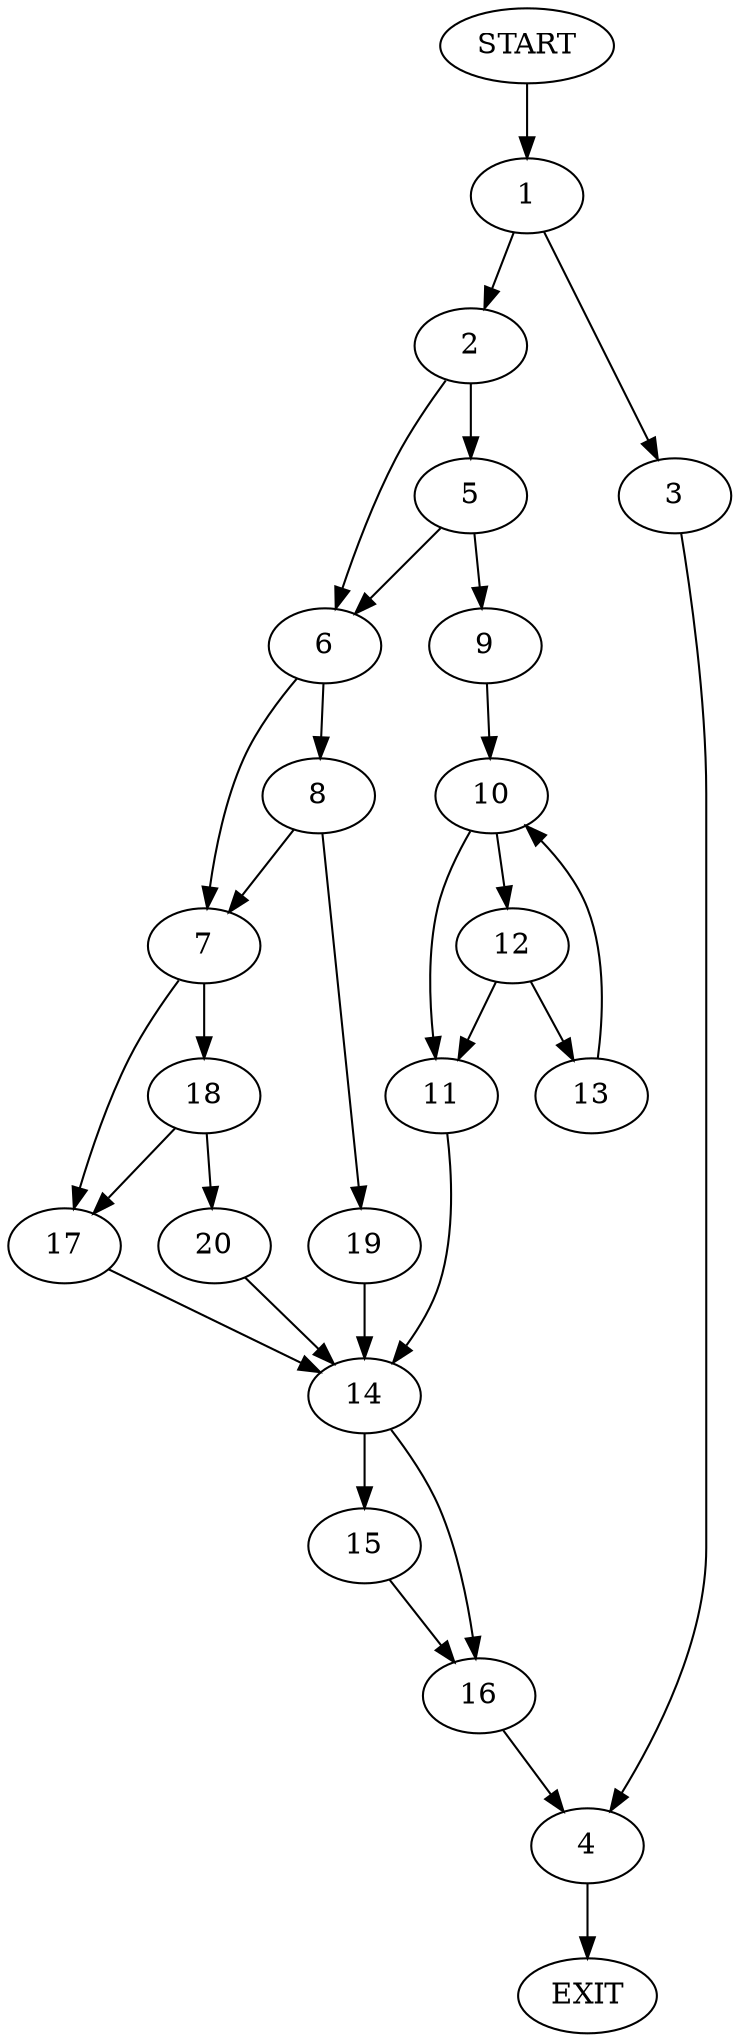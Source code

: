 digraph {
0 [label="START"]
21 [label="EXIT"]
0 -> 1
1 -> 2
1 -> 3
3 -> 4
2 -> 5
2 -> 6
6 -> 7
6 -> 8
5 -> 9
5 -> 6
9 -> 10
10 -> 11
10 -> 12
12 -> 11
12 -> 13
11 -> 14
13 -> 10
14 -> 15
14 -> 16
7 -> 17
7 -> 18
8 -> 7
8 -> 19
19 -> 14
17 -> 14
18 -> 17
18 -> 20
20 -> 14
16 -> 4
15 -> 16
4 -> 21
}
